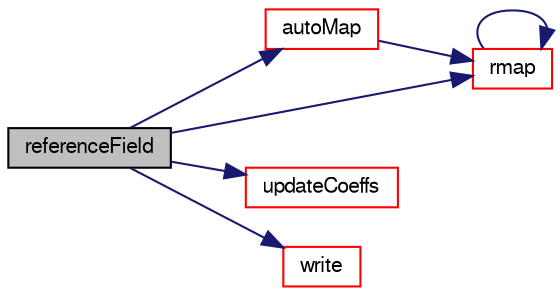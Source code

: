 digraph "referenceField"
{
  bgcolor="transparent";
  edge [fontname="FreeSans",fontsize="10",labelfontname="FreeSans",labelfontsize="10"];
  node [fontname="FreeSans",fontsize="10",shape=record];
  rankdir="LR";
  Node88 [label="referenceField",height=0.2,width=0.4,color="black", fillcolor="grey75", style="filled", fontcolor="black"];
  Node88 -> Node89 [color="midnightblue",fontsize="10",style="solid",fontname="FreeSans"];
  Node89 [label="autoMap",height=0.2,width=0.4,color="red",URL="$a22298.html#a0ab0c43ce90d756c88dd81e3d0a9eef5",tooltip="Map (and resize as needed) from self given a mapping object. "];
  Node89 -> Node144 [color="midnightblue",fontsize="10",style="solid",fontname="FreeSans"];
  Node144 [label="rmap",height=0.2,width=0.4,color="red",URL="$a22298.html#abe233fd0f00c5f2012c2a8f57f20f5cb",tooltip="Reverse map the given fvPatchField onto this fvPatchField. "];
  Node144 -> Node144 [color="midnightblue",fontsize="10",style="solid",fontname="FreeSans"];
  Node88 -> Node144 [color="midnightblue",fontsize="10",style="solid",fontname="FreeSans"];
  Node88 -> Node145 [color="midnightblue",fontsize="10",style="solid",fontname="FreeSans"];
  Node145 [label="updateCoeffs",height=0.2,width=0.4,color="red",URL="$a22298.html#a7e24eafac629d3733181cd942d4c902f",tooltip="Update the coefficients associated with the patch field. "];
  Node88 -> Node155 [color="midnightblue",fontsize="10",style="solid",fontname="FreeSans"];
  Node155 [label="write",height=0.2,width=0.4,color="red",URL="$a22298.html#a293fdfec8bdfbd5c3913ab4c9f3454ff",tooltip="Write. "];
}
